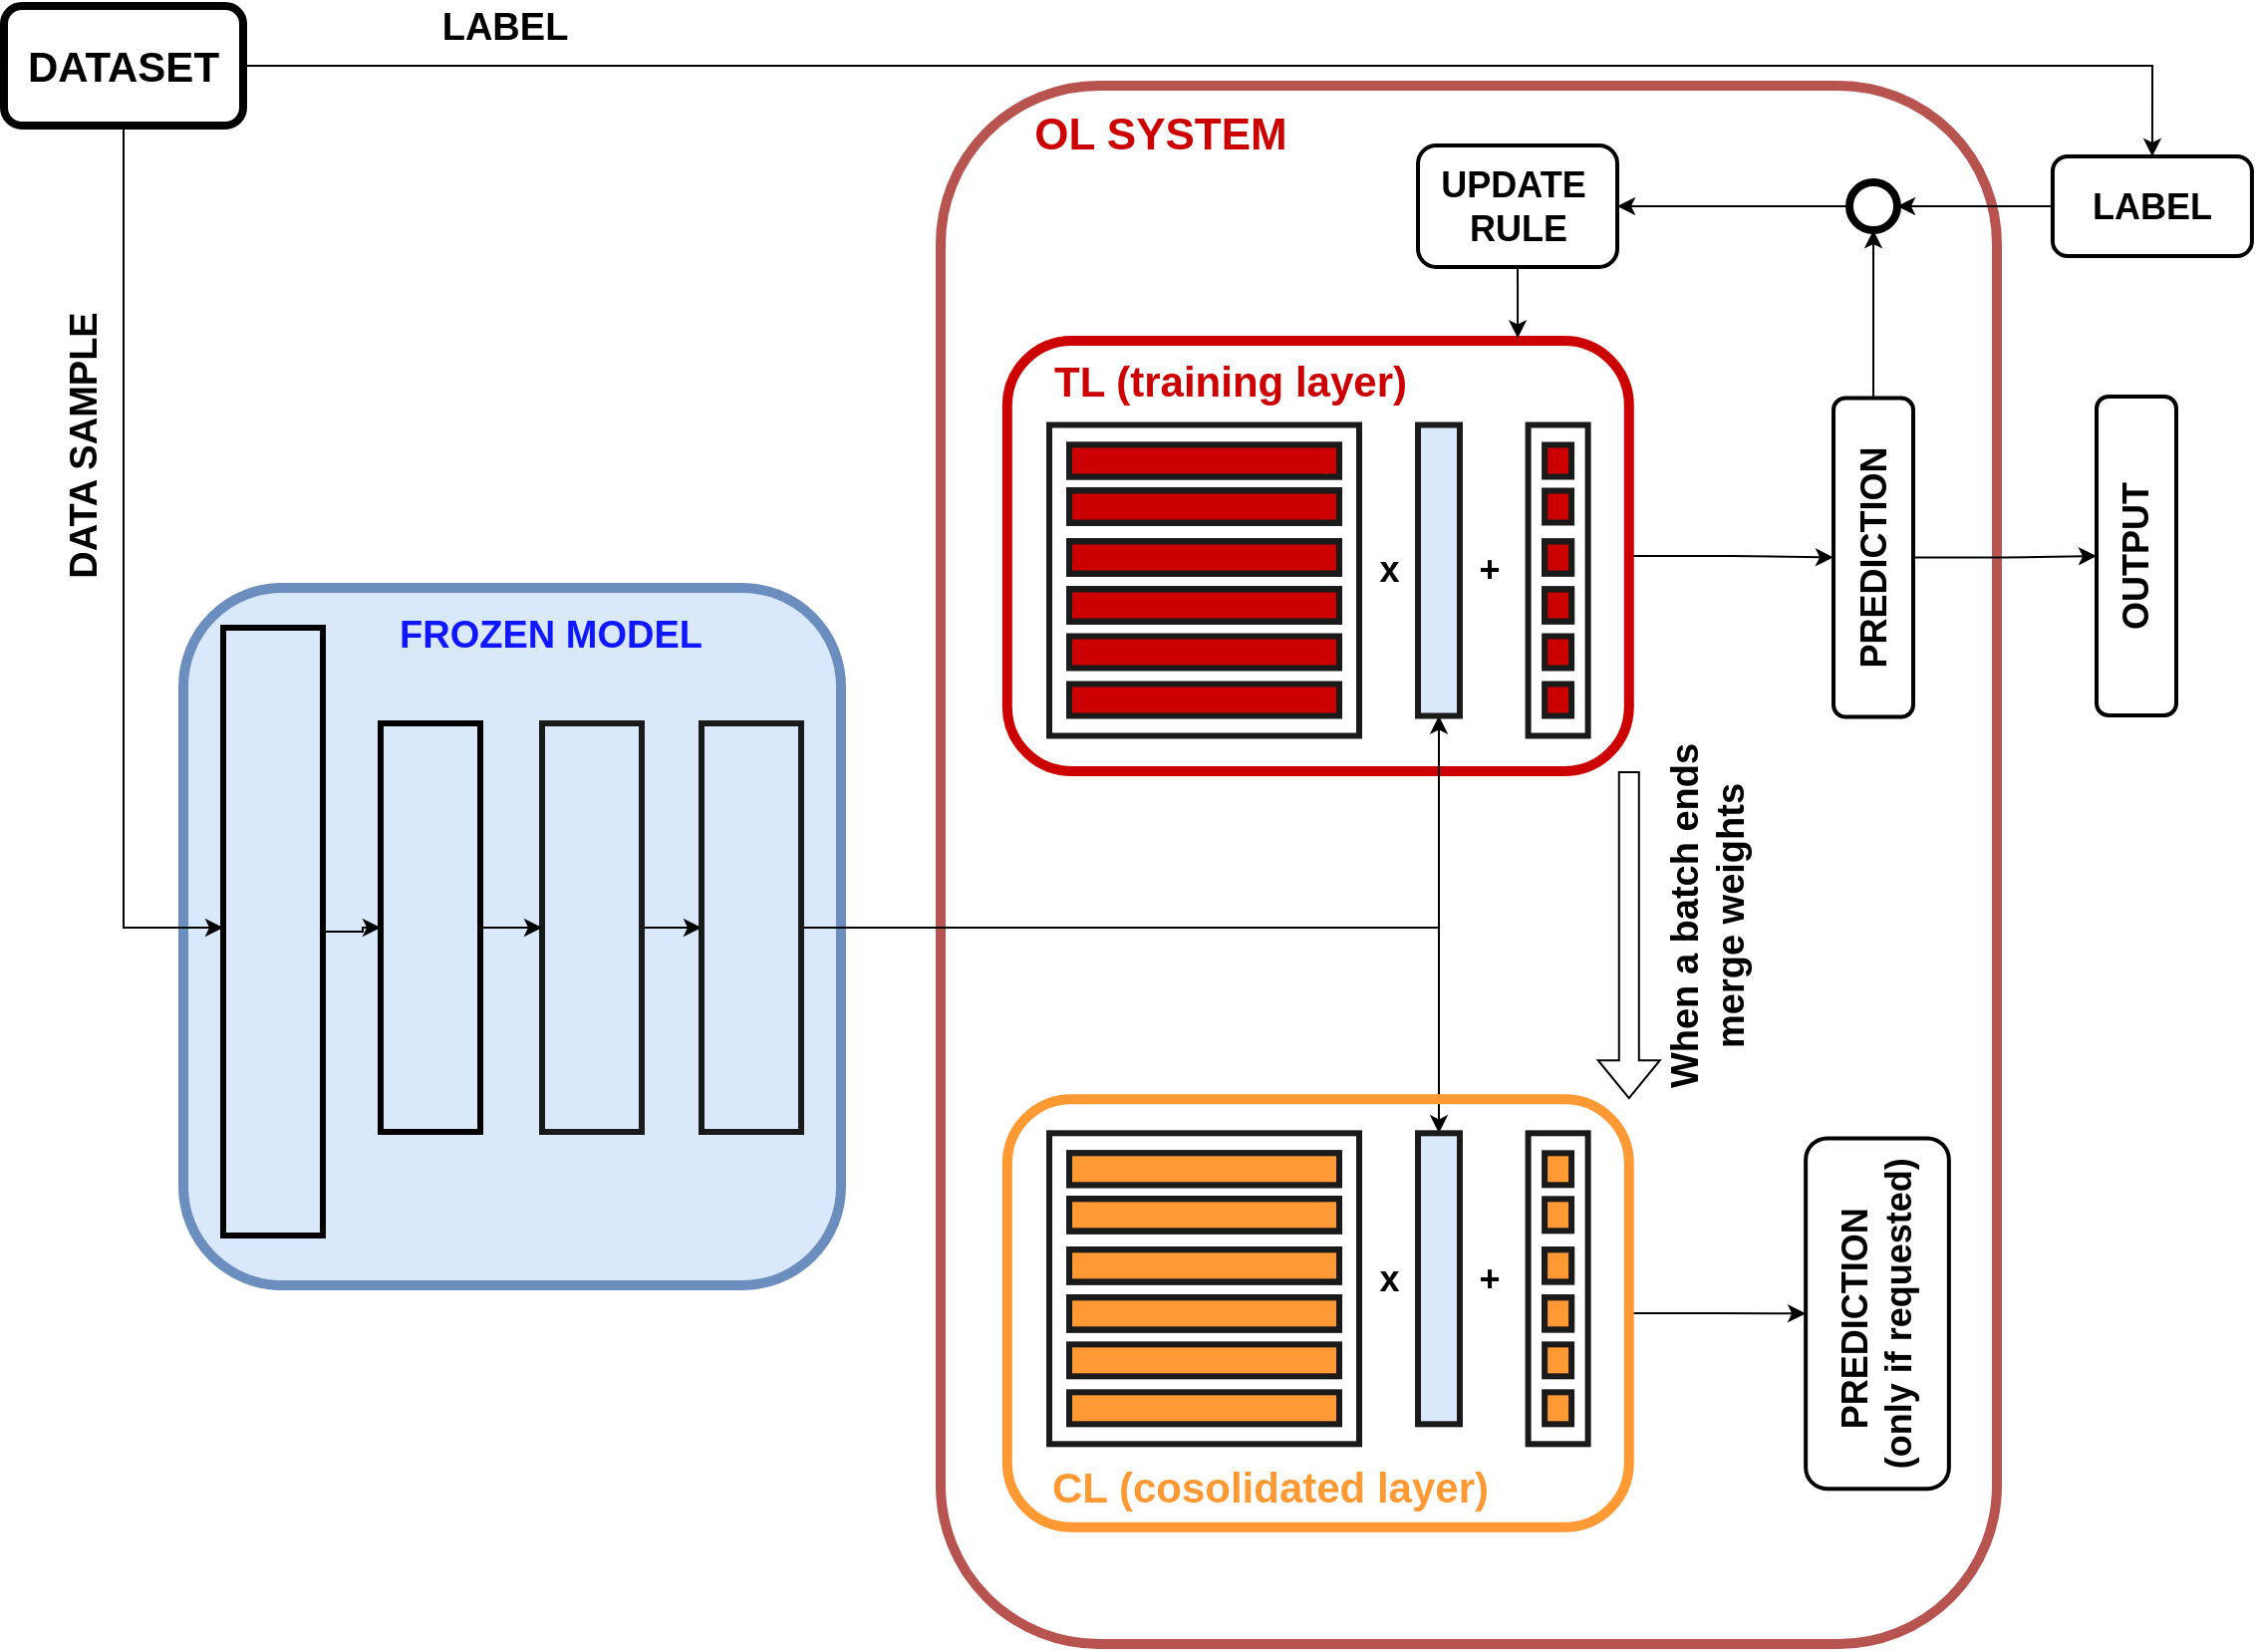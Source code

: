 <mxfile version="16.6.1"><diagram id="-pDA_-JcDbAoSZbiv6Nq" name="Page-1"><mxGraphModel dx="1550" dy="848" grid="1" gridSize="10" guides="1" tooltips="1" connect="1" arrows="1" fold="1" page="1" pageScale="1" pageWidth="1169" pageHeight="827" math="0" shadow="0"><root><mxCell id="0"/><mxCell id="1" parent="0"/><mxCell id="COR0N1jHSTe1fY2n65pP-334" value="" style="rounded=1;whiteSpace=wrap;html=1;fontSize=18;strokeColor=#b85450;strokeWidth=5;fillColor=none;" vertex="1" parent="1"><mxGeometry x="510" y="140" width="530" height="782" as="geometry"/></mxCell><mxCell id="COR0N1jHSTe1fY2n65pP-452" style="edgeStyle=orthogonalEdgeStyle;rounded=0;orthogonalLoop=1;jettySize=auto;html=1;exitX=0.5;exitY=1;exitDx=0;exitDy=0;entryX=0.5;entryY=0;entryDx=0;entryDy=0;fontSize=21;fontColor=#FF9933;" edge="1" parent="1" source="COR0N1jHSTe1fY2n65pP-335" target="COR0N1jHSTe1fY2n65pP-336"><mxGeometry relative="1" as="geometry"/></mxCell><mxCell id="COR0N1jHSTe1fY2n65pP-335" value="" style="rounded=1;whiteSpace=wrap;html=1;fontSize=18;strokeColor=#CC0000;strokeWidth=5;fillColor=none;rotation=-90;" vertex="1" parent="1"><mxGeometry x="591.39" y="220.0" width="216.01" height="311.99" as="geometry"/></mxCell><mxCell id="COR0N1jHSTe1fY2n65pP-331" value="" style="rounded=1;whiteSpace=wrap;html=1;fontSize=18;strokeWidth=5;fillColor=#dae8fc;strokeColor=#6c8ebf;" vertex="1" parent="1"><mxGeometry x="130" y="392" width="330" height="350" as="geometry"/></mxCell><mxCell id="COR0N1jHSTe1fY2n65pP-339" style="edgeStyle=orthogonalEdgeStyle;rounded=0;orthogonalLoop=1;jettySize=auto;html=1;exitX=0.5;exitY=1;exitDx=0;exitDy=0;entryX=0;entryY=0.5;entryDx=0;entryDy=0;fontSize=18;" edge="1" parent="1" source="COR0N1jHSTe1fY2n65pP-38"><mxGeometry relative="1" as="geometry"><mxPoint x="150" y="562.5" as="targetPoint"/><Array as="points"><mxPoint x="100" y="310"/><mxPoint x="100" y="563"/></Array></mxGeometry></mxCell><mxCell id="COR0N1jHSTe1fY2n65pP-365" value="&lt;font color=&quot;#000000&quot; size=&quot;1&quot;&gt;&lt;b style=&quot;font-size: 19px&quot;&gt;DATA SAMPLE&lt;/b&gt;&lt;/font&gt;" style="edgeLabel;html=1;align=center;verticalAlign=middle;resizable=0;points=[];fontSize=17;fontColor=#FF0000;rotation=-90;" vertex="1" connectable="0" parent="COR0N1jHSTe1fY2n65pP-339"><mxGeometry x="-0.59" y="1" relative="1" as="geometry"><mxPoint x="-21" y="68" as="offset"/></mxGeometry></mxCell><mxCell id="COR0N1jHSTe1fY2n65pP-469" style="edgeStyle=orthogonalEdgeStyle;rounded=0;orthogonalLoop=1;jettySize=auto;html=1;exitX=1;exitY=0.5;exitDx=0;exitDy=0;entryX=0.5;entryY=0;entryDx=0;entryDy=0;fontSize=22;fontColor=#CC0000;" edge="1" parent="1" source="COR0N1jHSTe1fY2n65pP-38" target="COR0N1jHSTe1fY2n65pP-338"><mxGeometry relative="1" as="geometry"/></mxCell><mxCell id="COR0N1jHSTe1fY2n65pP-470" value="&lt;b&gt;&lt;font color=&quot;#000000&quot; style=&quot;font-size: 19px&quot;&gt;LABEL&lt;/font&gt;&lt;/b&gt;" style="edgeLabel;html=1;align=center;verticalAlign=middle;resizable=0;points=[];fontSize=22;fontColor=#CC0000;" vertex="1" connectable="0" parent="COR0N1jHSTe1fY2n65pP-469"><mxGeometry x="-0.766" y="3" relative="1" as="geometry"><mxPoint x="13" y="-17" as="offset"/></mxGeometry></mxCell><mxCell id="COR0N1jHSTe1fY2n65pP-38" value="&lt;font style=&quot;font-size: 21px&quot;&gt;&lt;b&gt;DATASET&lt;/b&gt;&lt;/font&gt;" style="rounded=1;whiteSpace=wrap;html=1;strokeWidth=4;" vertex="1" parent="1"><mxGeometry x="40" y="100" width="120" height="60" as="geometry"/></mxCell><mxCell id="COR0N1jHSTe1fY2n65pP-328" style="edgeStyle=orthogonalEdgeStyle;rounded=0;orthogonalLoop=1;jettySize=auto;html=1;entryX=0;entryY=0.5;entryDx=0;entryDy=0;fontSize=18;" edge="1" parent="1" source="COR0N1jHSTe1fY2n65pP-223" target="COR0N1jHSTe1fY2n65pP-230"><mxGeometry relative="1" as="geometry"/></mxCell><mxCell id="COR0N1jHSTe1fY2n65pP-223" value="" style="rounded=0;whiteSpace=wrap;html=1;fillColor=#dae8fc;strokeColor=#000000;strokeWidth=3;" vertex="1" parent="1"><mxGeometry x="150" y="412" width="50" height="305" as="geometry"/></mxCell><mxCell id="COR0N1jHSTe1fY2n65pP-330" style="edgeStyle=orthogonalEdgeStyle;rounded=0;orthogonalLoop=1;jettySize=auto;html=1;exitX=1;exitY=0.5;exitDx=0;exitDy=0;entryX=0;entryY=0.5;entryDx=0;entryDy=0;fontSize=18;" edge="1" parent="1" source="COR0N1jHSTe1fY2n65pP-225" target="COR0N1jHSTe1fY2n65pP-235"><mxGeometry relative="1" as="geometry"/></mxCell><mxCell id="COR0N1jHSTe1fY2n65pP-225" value="" style="rounded=0;whiteSpace=wrap;html=1;fillColor=#dae8fc;strokeColor=#1A1A1A;strokeWidth=3;" vertex="1" parent="1"><mxGeometry x="310" y="460" width="50" height="205" as="geometry"/></mxCell><mxCell id="COR0N1jHSTe1fY2n65pP-329" style="edgeStyle=orthogonalEdgeStyle;rounded=0;orthogonalLoop=1;jettySize=auto;html=1;entryX=0;entryY=0.5;entryDx=0;entryDy=0;fontSize=18;" edge="1" parent="1" source="COR0N1jHSTe1fY2n65pP-230" target="COR0N1jHSTe1fY2n65pP-225"><mxGeometry relative="1" as="geometry"/></mxCell><mxCell id="COR0N1jHSTe1fY2n65pP-230" value="" style="rounded=0;whiteSpace=wrap;html=1;fillColor=#dae8fc;strokeColor=#000000;strokeWidth=3;" vertex="1" parent="1"><mxGeometry x="229" y="460" width="50" height="205" as="geometry"/></mxCell><mxCell id="COR0N1jHSTe1fY2n65pP-448" style="edgeStyle=orthogonalEdgeStyle;rounded=0;orthogonalLoop=1;jettySize=auto;html=1;exitX=1;exitY=0.5;exitDx=0;exitDy=0;entryX=0.5;entryY=0;entryDx=0;entryDy=0;fontSize=19;fontColor=#000000;" edge="1" parent="1" source="COR0N1jHSTe1fY2n65pP-235" target="COR0N1jHSTe1fY2n65pP-414"><mxGeometry relative="1" as="geometry"/></mxCell><mxCell id="COR0N1jHSTe1fY2n65pP-463" style="edgeStyle=orthogonalEdgeStyle;rounded=0;orthogonalLoop=1;jettySize=auto;html=1;exitX=1;exitY=0.5;exitDx=0;exitDy=0;entryX=0.5;entryY=1;entryDx=0;entryDy=0;fontSize=19;fontColor=#FF9933;" edge="1" parent="1" source="COR0N1jHSTe1fY2n65pP-235" target="COR0N1jHSTe1fY2n65pP-368"><mxGeometry relative="1" as="geometry"/></mxCell><mxCell id="COR0N1jHSTe1fY2n65pP-235" value="" style="rounded=0;whiteSpace=wrap;html=1;fillColor=#dae8fc;strokeColor=#1A1A1A;strokeWidth=3;" vertex="1" parent="1"><mxGeometry x="390" y="460" width="50" height="205" as="geometry"/></mxCell><mxCell id="COR0N1jHSTe1fY2n65pP-461" style="edgeStyle=orthogonalEdgeStyle;rounded=0;orthogonalLoop=1;jettySize=auto;html=1;exitX=1;exitY=0.5;exitDx=0;exitDy=0;entryX=0.5;entryY=1;entryDx=0;entryDy=0;fontSize=19;fontColor=#FF9933;" edge="1" parent="1" source="COR0N1jHSTe1fY2n65pP-336" target="COR0N1jHSTe1fY2n65pP-357"><mxGeometry relative="1" as="geometry"/></mxCell><mxCell id="COR0N1jHSTe1fY2n65pP-466" style="edgeStyle=orthogonalEdgeStyle;rounded=0;orthogonalLoop=1;jettySize=auto;html=1;exitX=0.5;exitY=1;exitDx=0;exitDy=0;entryX=0.5;entryY=0;entryDx=0;entryDy=0;fontSize=19;fontColor=#000000;" edge="1" parent="1" source="COR0N1jHSTe1fY2n65pP-336" target="COR0N1jHSTe1fY2n65pP-351"><mxGeometry relative="1" as="geometry"/></mxCell><mxCell id="COR0N1jHSTe1fY2n65pP-336" value="&lt;b&gt;PREDICTION&lt;/b&gt;" style="rounded=1;whiteSpace=wrap;html=1;fontSize=18;strokeColor=#000000;strokeWidth=2;fillColor=none;rotation=-90;" vertex="1" parent="1"><mxGeometry x="898" y="356.75" width="160" height="40" as="geometry"/></mxCell><mxCell id="COR0N1jHSTe1fY2n65pP-468" style="edgeStyle=orthogonalEdgeStyle;rounded=0;orthogonalLoop=1;jettySize=auto;html=1;exitX=0.5;exitY=1;exitDx=0;exitDy=0;entryX=1.006;entryY=0.821;entryDx=0;entryDy=0;entryPerimeter=0;fontSize=22;fontColor=#CC0000;" edge="1" parent="1" source="COR0N1jHSTe1fY2n65pP-337" target="COR0N1jHSTe1fY2n65pP-335"><mxGeometry relative="1" as="geometry"/></mxCell><mxCell id="COR0N1jHSTe1fY2n65pP-337" value="&lt;b&gt;UPDATE&amp;nbsp;&lt;br&gt;RULE&lt;br&gt;&lt;/b&gt;" style="rounded=1;whiteSpace=wrap;html=1;fontSize=18;strokeColor=#000000;strokeWidth=2;fillColor=none;rotation=0;" vertex="1" parent="1"><mxGeometry x="749.51" y="170" width="100" height="61" as="geometry"/></mxCell><mxCell id="COR0N1jHSTe1fY2n65pP-358" style="edgeStyle=orthogonalEdgeStyle;rounded=0;orthogonalLoop=1;jettySize=auto;html=1;exitX=0;exitY=0.5;exitDx=0;exitDy=0;entryX=1;entryY=0.5;entryDx=0;entryDy=0;fontSize=19;fontColor=#000000;" edge="1" parent="1" source="COR0N1jHSTe1fY2n65pP-338" target="COR0N1jHSTe1fY2n65pP-357"><mxGeometry relative="1" as="geometry"/></mxCell><mxCell id="COR0N1jHSTe1fY2n65pP-338" value="&lt;b&gt;LABEL&lt;/b&gt;" style="rounded=1;whiteSpace=wrap;html=1;fontSize=18;strokeColor=#000000;strokeWidth=2;fillColor=none;rotation=0;" vertex="1" parent="1"><mxGeometry x="1067.96" y="175.5" width="100" height="50" as="geometry"/></mxCell><mxCell id="COR0N1jHSTe1fY2n65pP-351" value="&lt;b&gt;OUTPUT&lt;/b&gt;" style="rounded=1;whiteSpace=wrap;html=1;fontSize=18;strokeColor=#000000;strokeWidth=2;fillColor=none;rotation=-90;" vertex="1" parent="1"><mxGeometry x="1030" y="355.99" width="160" height="40" as="geometry"/></mxCell><mxCell id="COR0N1jHSTe1fY2n65pP-352" value="&lt;b&gt;&lt;font color=&quot;#0f17ff&quot;&gt;FROZEN MODEL&lt;/font&gt;&lt;/b&gt;" style="text;html=1;align=center;verticalAlign=middle;resizable=0;points=[];autosize=1;strokeColor=none;fillColor=none;fontSize=19;fontColor=#000000;" vertex="1" parent="1"><mxGeometry x="229" y="401" width="170" height="30" as="geometry"/></mxCell><mxCell id="COR0N1jHSTe1fY2n65pP-353" value="&lt;b&gt;&lt;font style=&quot;font-size: 22px&quot; color=&quot;#cc0000&quot;&gt;OL SYSTEM&lt;/font&gt;&lt;/b&gt;" style="text;html=1;align=center;verticalAlign=middle;resizable=0;points=[];autosize=1;strokeColor=none;fillColor=none;fontSize=19;fontColor=#000000;" vertex="1" parent="1"><mxGeometry x="550" y="150" width="140" height="30" as="geometry"/></mxCell><mxCell id="COR0N1jHSTe1fY2n65pP-457" style="edgeStyle=orthogonalEdgeStyle;rounded=0;orthogonalLoop=1;jettySize=auto;html=1;exitX=0;exitY=0.5;exitDx=0;exitDy=0;entryX=1;entryY=0.5;entryDx=0;entryDy=0;fontSize=21;fontColor=#FF9933;" edge="1" parent="1" source="COR0N1jHSTe1fY2n65pP-357" target="COR0N1jHSTe1fY2n65pP-337"><mxGeometry relative="1" as="geometry"/></mxCell><mxCell id="COR0N1jHSTe1fY2n65pP-357" value="" style="ellipse;whiteSpace=wrap;html=1;aspect=fixed;fontSize=19;fontColor=#000000;strokeColor=#000000;strokeWidth=4;fillColor=none;" vertex="1" parent="1"><mxGeometry x="966" y="188.5" width="24" height="24" as="geometry"/></mxCell><mxCell id="COR0N1jHSTe1fY2n65pP-368" value="" style="rounded=0;whiteSpace=wrap;html=1;fillColor=#dae8fc;strokeColor=#1A1A1A;strokeWidth=3;" vertex="1" parent="1"><mxGeometry x="749.51" y="310.25" width="20.98" height="146" as="geometry"/></mxCell><mxCell id="COR0N1jHSTe1fY2n65pP-369" value="" style="rounded=0;whiteSpace=wrap;html=1;fillColor=none;strokeColor=#1A1A1A;strokeWidth=3;" vertex="1" parent="1"><mxGeometry x="804.8" y="310.25" width="30" height="156" as="geometry"/></mxCell><mxCell id="COR0N1jHSTe1fY2n65pP-370" value="" style="rounded=0;whiteSpace=wrap;html=1;fillColor=none;strokeColor=#1A1A1A;strokeWidth=3;" vertex="1" parent="1"><mxGeometry x="564.51" y="310.25" width="155.49" height="156" as="geometry"/></mxCell><mxCell id="COR0N1jHSTe1fY2n65pP-371" value="" style="rounded=0;whiteSpace=wrap;html=1;fillColor=none;strokeColor=#1A1A1A;strokeWidth=3;" vertex="1" parent="1"><mxGeometry x="574.51" y="320.25" width="135.49" height="16" as="geometry"/></mxCell><mxCell id="COR0N1jHSTe1fY2n65pP-372" value="" style="rounded=0;whiteSpace=wrap;html=1;fillColor=none;strokeColor=#1A1A1A;strokeWidth=3;" vertex="1" parent="1"><mxGeometry x="574.51" y="343.25" width="135.49" height="16" as="geometry"/></mxCell><mxCell id="COR0N1jHSTe1fY2n65pP-373" value="" style="rounded=0;whiteSpace=wrap;html=1;fillColor=#CCCCCC;strokeColor=#1A1A1A;strokeWidth=3;" vertex="1" parent="1"><mxGeometry x="574.51" y="368.75" width="135.49" height="16" as="geometry"/></mxCell><mxCell id="COR0N1jHSTe1fY2n65pP-374" value="" style="rounded=0;whiteSpace=wrap;html=1;fillColor=#CCCCCC;strokeColor=#1A1A1A;strokeWidth=3;" vertex="1" parent="1"><mxGeometry x="574.51" y="392.75" width="135.49" height="16" as="geometry"/></mxCell><mxCell id="COR0N1jHSTe1fY2n65pP-375" value="" style="rounded=0;whiteSpace=wrap;html=1;fillColor=#CC0000;strokeColor=#1A1A1A;strokeWidth=3;" vertex="1" parent="1"><mxGeometry x="574.51" y="416.25" width="135.49" height="16" as="geometry"/></mxCell><mxCell id="COR0N1jHSTe1fY2n65pP-376" value="" style="rounded=0;whiteSpace=wrap;html=1;fillColor=#CC0000;strokeColor=#1A1A1A;strokeWidth=3;" vertex="1" parent="1"><mxGeometry x="574.51" y="440.25" width="135.49" height="16" as="geometry"/></mxCell><mxCell id="COR0N1jHSTe1fY2n65pP-377" value="" style="rounded=0;whiteSpace=wrap;html=1;fillColor=#CC0000;strokeColor=#1A1A1A;strokeWidth=3;" vertex="1" parent="1"><mxGeometry x="574.51" y="320.25" width="135.49" height="16" as="geometry"/></mxCell><mxCell id="COR0N1jHSTe1fY2n65pP-378" value="" style="rounded=0;whiteSpace=wrap;html=1;fillColor=#CCCCCC;strokeColor=#1A1A1A;strokeWidth=3;" vertex="1" parent="1"><mxGeometry x="574.51" y="343.25" width="135.49" height="16" as="geometry"/></mxCell><mxCell id="COR0N1jHSTe1fY2n65pP-379" value="" style="rounded=0;whiteSpace=wrap;html=1;fillColor=#CC0000;strokeColor=#1A1A1A;strokeWidth=3;" vertex="1" parent="1"><mxGeometry x="813.05" y="320.25" width="13.49" height="16" as="geometry"/></mxCell><mxCell id="COR0N1jHSTe1fY2n65pP-380" value="" style="rounded=0;whiteSpace=wrap;html=1;fillColor=#CC0000;strokeColor=#1A1A1A;strokeWidth=3;" vertex="1" parent="1"><mxGeometry x="813.05" y="343.25" width="13.49" height="16" as="geometry"/></mxCell><mxCell id="COR0N1jHSTe1fY2n65pP-381" value="" style="rounded=0;whiteSpace=wrap;html=1;fillColor=#CCCCCC;strokeColor=#1A1A1A;strokeWidth=3;" vertex="1" parent="1"><mxGeometry x="813.05" y="368.75" width="13.49" height="16" as="geometry"/></mxCell><mxCell id="COR0N1jHSTe1fY2n65pP-382" value="" style="rounded=0;whiteSpace=wrap;html=1;fillColor=#CCCCCC;strokeColor=#1A1A1A;strokeWidth=3;" vertex="1" parent="1"><mxGeometry x="813.05" y="392.75" width="13.49" height="16" as="geometry"/></mxCell><mxCell id="COR0N1jHSTe1fY2n65pP-383" value="" style="rounded=0;whiteSpace=wrap;html=1;fillColor=#CC0000;strokeColor=#1A1A1A;strokeWidth=3;" vertex="1" parent="1"><mxGeometry x="813.06" y="416.25" width="13.49" height="16" as="geometry"/></mxCell><mxCell id="COR0N1jHSTe1fY2n65pP-384" value="" style="rounded=0;whiteSpace=wrap;html=1;fillColor=#CC0000;strokeColor=#1A1A1A;strokeWidth=3;" vertex="1" parent="1"><mxGeometry x="813.06" y="440.25" width="13.49" height="16" as="geometry"/></mxCell><mxCell id="COR0N1jHSTe1fY2n65pP-389" value="&lt;b&gt;&lt;font style=&quot;font-size: 18px&quot;&gt;x&amp;nbsp; &amp;nbsp; &amp;nbsp; &amp;nbsp; +&lt;/font&gt;&lt;/b&gt;" style="text;html=1;align=center;verticalAlign=middle;resizable=0;points=[];autosize=1;strokeColor=none;fillColor=none;fontSize=17;fontColor=#000000;" vertex="1" parent="1"><mxGeometry x="720" y="368.25" width="80" height="30" as="geometry"/></mxCell><mxCell id="COR0N1jHSTe1fY2n65pP-397" value="" style="rounded=0;whiteSpace=wrap;html=1;fillColor=#CCCCCC;strokeColor=#1A1A1A;strokeWidth=3;" vertex="1" parent="1"><mxGeometry x="574.51" y="392.75" width="135.49" height="16" as="geometry"/></mxCell><mxCell id="COR0N1jHSTe1fY2n65pP-398" value="" style="rounded=0;whiteSpace=wrap;html=1;fillColor=#CCCCCC;strokeColor=#1A1A1A;strokeWidth=3;" vertex="1" parent="1"><mxGeometry x="574.51" y="368.75" width="135.49" height="16" as="geometry"/></mxCell><mxCell id="COR0N1jHSTe1fY2n65pP-399" value="" style="rounded=0;whiteSpace=wrap;html=1;fillColor=#CCCCCC;strokeColor=#1A1A1A;strokeWidth=3;" vertex="1" parent="1"><mxGeometry x="574.51" y="343.25" width="135.49" height="16" as="geometry"/></mxCell><mxCell id="COR0N1jHSTe1fY2n65pP-400" value="" style="rounded=0;whiteSpace=wrap;html=1;fillColor=#CCCCCC;strokeColor=#1A1A1A;strokeWidth=3;" vertex="1" parent="1"><mxGeometry x="574.51" y="392.75" width="135.49" height="16" as="geometry"/></mxCell><mxCell id="COR0N1jHSTe1fY2n65pP-401" value="" style="rounded=0;whiteSpace=wrap;html=1;fillColor=#CCCCCC;strokeColor=#1A1A1A;strokeWidth=3;" vertex="1" parent="1"><mxGeometry x="574.51" y="368.75" width="135.49" height="16" as="geometry"/></mxCell><mxCell id="COR0N1jHSTe1fY2n65pP-402" value="" style="rounded=0;whiteSpace=wrap;html=1;fillColor=#CCCCCC;strokeColor=#1A1A1A;strokeWidth=3;" vertex="1" parent="1"><mxGeometry x="574.51" y="343.25" width="135.49" height="16" as="geometry"/></mxCell><mxCell id="COR0N1jHSTe1fY2n65pP-403" value="" style="rounded=0;whiteSpace=wrap;html=1;fillColor=#CCCCCC;strokeColor=#1A1A1A;strokeWidth=3;" vertex="1" parent="1"><mxGeometry x="574.52" y="392.75" width="135.49" height="16" as="geometry"/></mxCell><mxCell id="COR0N1jHSTe1fY2n65pP-404" value="" style="rounded=0;whiteSpace=wrap;html=1;fillColor=#CCCCCC;strokeColor=#1A1A1A;strokeWidth=3;" vertex="1" parent="1"><mxGeometry x="574.52" y="368.75" width="135.49" height="16" as="geometry"/></mxCell><mxCell id="COR0N1jHSTe1fY2n65pP-405" value="" style="rounded=0;whiteSpace=wrap;html=1;fillColor=#CCCCCC;strokeColor=#1A1A1A;strokeWidth=3;" vertex="1" parent="1"><mxGeometry x="574.52" y="343.25" width="135.49" height="16" as="geometry"/></mxCell><mxCell id="COR0N1jHSTe1fY2n65pP-406" value="" style="rounded=0;whiteSpace=wrap;html=1;fillColor=#CCCCCC;strokeColor=#1A1A1A;strokeWidth=3;" vertex="1" parent="1"><mxGeometry x="813.06" y="368.75" width="13.49" height="16" as="geometry"/></mxCell><mxCell id="COR0N1jHSTe1fY2n65pP-407" value="" style="rounded=0;whiteSpace=wrap;html=1;fillColor=#CCCCCC;strokeColor=#1A1A1A;strokeWidth=3;" vertex="1" parent="1"><mxGeometry x="813.06" y="392.75" width="13.49" height="16" as="geometry"/></mxCell><mxCell id="COR0N1jHSTe1fY2n65pP-408" value="" style="rounded=0;whiteSpace=wrap;html=1;fillColor=#CC0000;strokeColor=#1A1A1A;strokeWidth=3;" vertex="1" parent="1"><mxGeometry x="574.52" y="392.75" width="135.49" height="16" as="geometry"/></mxCell><mxCell id="COR0N1jHSTe1fY2n65pP-409" value="" style="rounded=0;whiteSpace=wrap;html=1;fillColor=#CC0000;strokeColor=#1A1A1A;strokeWidth=3;" vertex="1" parent="1"><mxGeometry x="574.52" y="368.75" width="135.49" height="16" as="geometry"/></mxCell><mxCell id="COR0N1jHSTe1fY2n65pP-410" value="" style="rounded=0;whiteSpace=wrap;html=1;fillColor=#CC0000;strokeColor=#1A1A1A;strokeWidth=3;" vertex="1" parent="1"><mxGeometry x="574.52" y="343.25" width="135.49" height="16" as="geometry"/></mxCell><mxCell id="COR0N1jHSTe1fY2n65pP-411" value="" style="rounded=0;whiteSpace=wrap;html=1;fillColor=#CC0000;strokeColor=#1A1A1A;strokeWidth=3;" vertex="1" parent="1"><mxGeometry x="813.06" y="368.75" width="13.49" height="16" as="geometry"/></mxCell><mxCell id="COR0N1jHSTe1fY2n65pP-412" value="" style="rounded=0;whiteSpace=wrap;html=1;fillColor=#CC0000;strokeColor=#1A1A1A;strokeWidth=3;" vertex="1" parent="1"><mxGeometry x="813.06" y="392.75" width="13.49" height="16" as="geometry"/></mxCell><mxCell id="COR0N1jHSTe1fY2n65pP-454" style="edgeStyle=orthogonalEdgeStyle;rounded=0;orthogonalLoop=1;jettySize=auto;html=1;exitX=0.5;exitY=1;exitDx=0;exitDy=0;entryX=0.5;entryY=0;entryDx=0;entryDy=0;fontSize=21;fontColor=#FF9933;" edge="1" parent="1" source="COR0N1jHSTe1fY2n65pP-413" target="COR0N1jHSTe1fY2n65pP-453"><mxGeometry relative="1" as="geometry"/></mxCell><mxCell id="COR0N1jHSTe1fY2n65pP-413" value="" style="rounded=1;whiteSpace=wrap;html=1;fontSize=18;strokeColor=#FF9933;strokeWidth=5;fillColor=none;rotation=-90;" vertex="1" parent="1"><mxGeometry x="591.99" y="600" width="214.81" height="311.99" as="geometry"/></mxCell><mxCell id="COR0N1jHSTe1fY2n65pP-414" value="" style="rounded=0;whiteSpace=wrap;html=1;fillColor=#dae8fc;strokeColor=#1A1A1A;strokeWidth=3;" vertex="1" parent="1"><mxGeometry x="749.51" y="665.66" width="20.98" height="146" as="geometry"/></mxCell><mxCell id="COR0N1jHSTe1fY2n65pP-415" value="" style="rounded=0;whiteSpace=wrap;html=1;fillColor=none;strokeColor=#1A1A1A;strokeWidth=3;" vertex="1" parent="1"><mxGeometry x="804.8" y="665.66" width="30" height="156" as="geometry"/></mxCell><mxCell id="COR0N1jHSTe1fY2n65pP-416" value="" style="rounded=0;whiteSpace=wrap;html=1;fillColor=none;strokeColor=#1A1A1A;strokeWidth=3;" vertex="1" parent="1"><mxGeometry x="564.51" y="665.66" width="155.49" height="156" as="geometry"/></mxCell><mxCell id="COR0N1jHSTe1fY2n65pP-417" value="" style="rounded=0;whiteSpace=wrap;html=1;fillColor=none;strokeColor=#1A1A1A;strokeWidth=3;" vertex="1" parent="1"><mxGeometry x="574.51" y="675.66" width="135.49" height="16" as="geometry"/></mxCell><mxCell id="COR0N1jHSTe1fY2n65pP-418" value="" style="rounded=0;whiteSpace=wrap;html=1;fillColor=none;strokeColor=#1A1A1A;strokeWidth=3;" vertex="1" parent="1"><mxGeometry x="574.51" y="698.66" width="135.49" height="16" as="geometry"/></mxCell><mxCell id="COR0N1jHSTe1fY2n65pP-419" value="" style="rounded=0;whiteSpace=wrap;html=1;fillColor=#CCCCCC;strokeColor=#1A1A1A;strokeWidth=3;" vertex="1" parent="1"><mxGeometry x="574.51" y="724.16" width="135.49" height="16" as="geometry"/></mxCell><mxCell id="COR0N1jHSTe1fY2n65pP-420" value="" style="rounded=0;whiteSpace=wrap;html=1;fillColor=#CCCCCC;strokeColor=#1A1A1A;strokeWidth=3;" vertex="1" parent="1"><mxGeometry x="574.51" y="748.16" width="135.49" height="16" as="geometry"/></mxCell><mxCell id="COR0N1jHSTe1fY2n65pP-421" value="" style="rounded=0;whiteSpace=wrap;html=1;fillColor=#FF9933;strokeColor=#1A1A1A;strokeWidth=3;" vertex="1" parent="1"><mxGeometry x="574.51" y="771.66" width="135.49" height="16" as="geometry"/></mxCell><mxCell id="COR0N1jHSTe1fY2n65pP-422" value="" style="rounded=0;whiteSpace=wrap;html=1;fillColor=#FF9933;strokeColor=#1A1A1A;strokeWidth=3;" vertex="1" parent="1"><mxGeometry x="574.51" y="795.66" width="135.49" height="16" as="geometry"/></mxCell><mxCell id="COR0N1jHSTe1fY2n65pP-423" value="" style="rounded=0;whiteSpace=wrap;html=1;fillColor=#FF9933;strokeColor=#1A1A1A;strokeWidth=3;" vertex="1" parent="1"><mxGeometry x="574.51" y="675.66" width="135.49" height="16" as="geometry"/></mxCell><mxCell id="COR0N1jHSTe1fY2n65pP-424" value="" style="rounded=0;whiteSpace=wrap;html=1;fillColor=#CCCCCC;strokeColor=#1A1A1A;strokeWidth=3;" vertex="1" parent="1"><mxGeometry x="574.51" y="698.66" width="135.49" height="16" as="geometry"/></mxCell><mxCell id="COR0N1jHSTe1fY2n65pP-425" value="" style="rounded=0;whiteSpace=wrap;html=1;fillColor=#FF9933;strokeColor=#1A1A1A;strokeWidth=3;" vertex="1" parent="1"><mxGeometry x="813.05" y="675.66" width="13.49" height="16" as="geometry"/></mxCell><mxCell id="COR0N1jHSTe1fY2n65pP-426" value="" style="rounded=0;whiteSpace=wrap;html=1;fillColor=#FF9933;strokeColor=#1A1A1A;strokeWidth=3;" vertex="1" parent="1"><mxGeometry x="813.05" y="698.66" width="13.49" height="16" as="geometry"/></mxCell><mxCell id="COR0N1jHSTe1fY2n65pP-427" value="" style="rounded=0;whiteSpace=wrap;html=1;fillColor=#CCCCCC;strokeColor=#1A1A1A;strokeWidth=3;" vertex="1" parent="1"><mxGeometry x="813.05" y="724.16" width="13.49" height="16" as="geometry"/></mxCell><mxCell id="COR0N1jHSTe1fY2n65pP-428" value="" style="rounded=0;whiteSpace=wrap;html=1;fillColor=#CCCCCC;strokeColor=#1A1A1A;strokeWidth=3;" vertex="1" parent="1"><mxGeometry x="813.05" y="748.16" width="13.49" height="16" as="geometry"/></mxCell><mxCell id="COR0N1jHSTe1fY2n65pP-429" value="" style="rounded=0;whiteSpace=wrap;html=1;fillColor=#FF9933;strokeColor=#1A1A1A;strokeWidth=3;" vertex="1" parent="1"><mxGeometry x="813.06" y="771.66" width="13.49" height="16" as="geometry"/></mxCell><mxCell id="COR0N1jHSTe1fY2n65pP-430" value="" style="rounded=0;whiteSpace=wrap;html=1;fillColor=#FF9933;strokeColor=#1A1A1A;strokeWidth=3;" vertex="1" parent="1"><mxGeometry x="813.06" y="795.66" width="13.49" height="16" as="geometry"/></mxCell><mxCell id="COR0N1jHSTe1fY2n65pP-431" value="&lt;b&gt;&lt;font style=&quot;font-size: 18px&quot;&gt;x&amp;nbsp; &amp;nbsp; &amp;nbsp; &amp;nbsp; +&lt;/font&gt;&lt;/b&gt;" style="text;html=1;align=center;verticalAlign=middle;resizable=0;points=[];autosize=1;strokeColor=none;fillColor=none;fontSize=17;fontColor=#000000;" vertex="1" parent="1"><mxGeometry x="720" y="723.66" width="80" height="30" as="geometry"/></mxCell><mxCell id="COR0N1jHSTe1fY2n65pP-432" value="" style="rounded=0;whiteSpace=wrap;html=1;fillColor=#CCCCCC;strokeColor=#1A1A1A;strokeWidth=3;" vertex="1" parent="1"><mxGeometry x="574.51" y="748.16" width="135.49" height="16" as="geometry"/></mxCell><mxCell id="COR0N1jHSTe1fY2n65pP-433" value="" style="rounded=0;whiteSpace=wrap;html=1;fillColor=#CCCCCC;strokeColor=#1A1A1A;strokeWidth=3;" vertex="1" parent="1"><mxGeometry x="574.51" y="724.16" width="135.49" height="16" as="geometry"/></mxCell><mxCell id="COR0N1jHSTe1fY2n65pP-434" value="" style="rounded=0;whiteSpace=wrap;html=1;fillColor=#CCCCCC;strokeColor=#1A1A1A;strokeWidth=3;" vertex="1" parent="1"><mxGeometry x="574.51" y="698.66" width="135.49" height="16" as="geometry"/></mxCell><mxCell id="COR0N1jHSTe1fY2n65pP-435" value="" style="rounded=0;whiteSpace=wrap;html=1;fillColor=#CCCCCC;strokeColor=#1A1A1A;strokeWidth=3;" vertex="1" parent="1"><mxGeometry x="574.51" y="748.16" width="135.49" height="16" as="geometry"/></mxCell><mxCell id="COR0N1jHSTe1fY2n65pP-436" value="" style="rounded=0;whiteSpace=wrap;html=1;fillColor=#CCCCCC;strokeColor=#1A1A1A;strokeWidth=3;" vertex="1" parent="1"><mxGeometry x="574.51" y="724.16" width="135.49" height="16" as="geometry"/></mxCell><mxCell id="COR0N1jHSTe1fY2n65pP-437" value="" style="rounded=0;whiteSpace=wrap;html=1;fillColor=#CCCCCC;strokeColor=#1A1A1A;strokeWidth=3;" vertex="1" parent="1"><mxGeometry x="574.51" y="698.66" width="135.49" height="16" as="geometry"/></mxCell><mxCell id="COR0N1jHSTe1fY2n65pP-438" value="" style="rounded=0;whiteSpace=wrap;html=1;fillColor=#CCCCCC;strokeColor=#1A1A1A;strokeWidth=3;" vertex="1" parent="1"><mxGeometry x="574.52" y="748.16" width="135.49" height="16" as="geometry"/></mxCell><mxCell id="COR0N1jHSTe1fY2n65pP-439" value="" style="rounded=0;whiteSpace=wrap;html=1;fillColor=#CCCCCC;strokeColor=#1A1A1A;strokeWidth=3;" vertex="1" parent="1"><mxGeometry x="574.52" y="724.16" width="135.49" height="16" as="geometry"/></mxCell><mxCell id="COR0N1jHSTe1fY2n65pP-440" value="" style="rounded=0;whiteSpace=wrap;html=1;fillColor=#CCCCCC;strokeColor=#1A1A1A;strokeWidth=3;" vertex="1" parent="1"><mxGeometry x="574.52" y="698.66" width="135.49" height="16" as="geometry"/></mxCell><mxCell id="COR0N1jHSTe1fY2n65pP-441" value="" style="rounded=0;whiteSpace=wrap;html=1;fillColor=#CCCCCC;strokeColor=#1A1A1A;strokeWidth=3;" vertex="1" parent="1"><mxGeometry x="813.06" y="724.16" width="13.49" height="16" as="geometry"/></mxCell><mxCell id="COR0N1jHSTe1fY2n65pP-442" value="" style="rounded=0;whiteSpace=wrap;html=1;fillColor=#CCCCCC;strokeColor=#1A1A1A;strokeWidth=3;" vertex="1" parent="1"><mxGeometry x="813.06" y="748.16" width="13.49" height="16" as="geometry"/></mxCell><mxCell id="COR0N1jHSTe1fY2n65pP-443" value="" style="rounded=0;whiteSpace=wrap;html=1;fillColor=#FF9933;strokeColor=#1A1A1A;strokeWidth=3;" vertex="1" parent="1"><mxGeometry x="574.52" y="748.16" width="135.49" height="16" as="geometry"/></mxCell><mxCell id="COR0N1jHSTe1fY2n65pP-444" value="" style="rounded=0;whiteSpace=wrap;html=1;fillColor=#FF9933;strokeColor=#1A1A1A;strokeWidth=3;" vertex="1" parent="1"><mxGeometry x="574.52" y="724.16" width="135.49" height="16" as="geometry"/></mxCell><mxCell id="COR0N1jHSTe1fY2n65pP-445" value="" style="rounded=0;whiteSpace=wrap;html=1;fillColor=#FF9933;strokeColor=#1A1A1A;strokeWidth=3;" vertex="1" parent="1"><mxGeometry x="574.52" y="698.66" width="135.49" height="16" as="geometry"/></mxCell><mxCell id="COR0N1jHSTe1fY2n65pP-446" value="" style="rounded=0;whiteSpace=wrap;html=1;fillColor=#FF9933;strokeColor=#1A1A1A;strokeWidth=3;" vertex="1" parent="1"><mxGeometry x="813.06" y="724.16" width="13.49" height="16" as="geometry"/></mxCell><mxCell id="COR0N1jHSTe1fY2n65pP-447" value="" style="rounded=0;whiteSpace=wrap;html=1;fillColor=#FF9933;strokeColor=#1A1A1A;strokeWidth=3;" vertex="1" parent="1"><mxGeometry x="813.06" y="748.16" width="13.49" height="16" as="geometry"/></mxCell><mxCell id="COR0N1jHSTe1fY2n65pP-450" value="&lt;b&gt;&lt;font color=&quot;#cc0000&quot; style=&quot;font-size: 21px&quot;&gt;TL (training layer)&lt;/font&gt;&lt;/b&gt;" style="text;html=1;align=center;verticalAlign=middle;resizable=0;points=[];autosize=1;strokeColor=none;fillColor=none;fontSize=19;fontColor=#000000;" vertex="1" parent="1"><mxGeometry x="559.51" y="272.6" width="190" height="30" as="geometry"/></mxCell><mxCell id="COR0N1jHSTe1fY2n65pP-451" value="&lt;b&gt;&lt;font color=&quot;#ff9933&quot;&gt;CL (cosolidated layer)&lt;/font&gt;&lt;/b&gt;" style="text;html=1;align=center;verticalAlign=middle;resizable=0;points=[];autosize=1;strokeColor=none;fillColor=none;fontSize=21;fontColor=#CC0000;" vertex="1" parent="1"><mxGeometry x="559.51" y="828.01" width="230" height="30" as="geometry"/></mxCell><mxCell id="COR0N1jHSTe1fY2n65pP-453" value="&lt;b&gt;PREDICTION&amp;nbsp;&lt;br&gt;(only if requested)&lt;br&gt;&lt;/b&gt;" style="rounded=1;whiteSpace=wrap;html=1;fontSize=18;strokeColor=#000000;strokeWidth=2;fillColor=none;rotation=-90;" vertex="1" parent="1"><mxGeometry x="892.03" y="720.23" width="175.93" height="71.85" as="geometry"/></mxCell><mxCell id="COR0N1jHSTe1fY2n65pP-464" value="" style="shape=flexArrow;endArrow=classic;html=1;rounded=0;fontSize=19;fontColor=#FF9933;exitX=0;exitY=1;exitDx=0;exitDy=0;entryX=1;entryY=1;entryDx=0;entryDy=0;" edge="1" parent="1" source="COR0N1jHSTe1fY2n65pP-335" target="COR0N1jHSTe1fY2n65pP-413"><mxGeometry width="50" height="50" relative="1" as="geometry"><mxPoint x="670" y="460" as="sourcePoint"/><mxPoint x="720" y="410" as="targetPoint"/></mxGeometry></mxCell><mxCell id="COR0N1jHSTe1fY2n65pP-465" value="&lt;b&gt;&lt;font color=&quot;#000000&quot;&gt;When a batch ends &lt;br&gt;merge weights&lt;/font&gt;&lt;/b&gt;" style="text;html=1;align=center;verticalAlign=middle;resizable=0;points=[];autosize=1;strokeColor=none;fillColor=none;fontSize=19;fontColor=#FF9933;rotation=-90;" vertex="1" parent="1"><mxGeometry x="800" y="531.99" width="190" height="50" as="geometry"/></mxCell></root></mxGraphModel></diagram></mxfile>